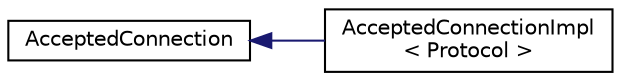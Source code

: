 digraph "Graphical Class Hierarchy"
{
  edge [fontname="Helvetica",fontsize="10",labelfontname="Helvetica",labelfontsize="10"];
  node [fontname="Helvetica",fontsize="10",shape=record];
  rankdir="LR";
  Node0 [label="AcceptedConnection",height=0.2,width=0.4,color="black", fillcolor="white", style="filled",URL="$d5/d78/class_accepted_connection.html"];
  Node0 -> Node1 [dir="back",color="midnightblue",fontsize="10",style="solid",fontname="Helvetica"];
  Node1 [label="AcceptedConnectionImpl\l\< Protocol \>",height=0.2,width=0.4,color="black", fillcolor="white", style="filled",URL="$d2/d6e/class_accepted_connection_impl.html"];
}
